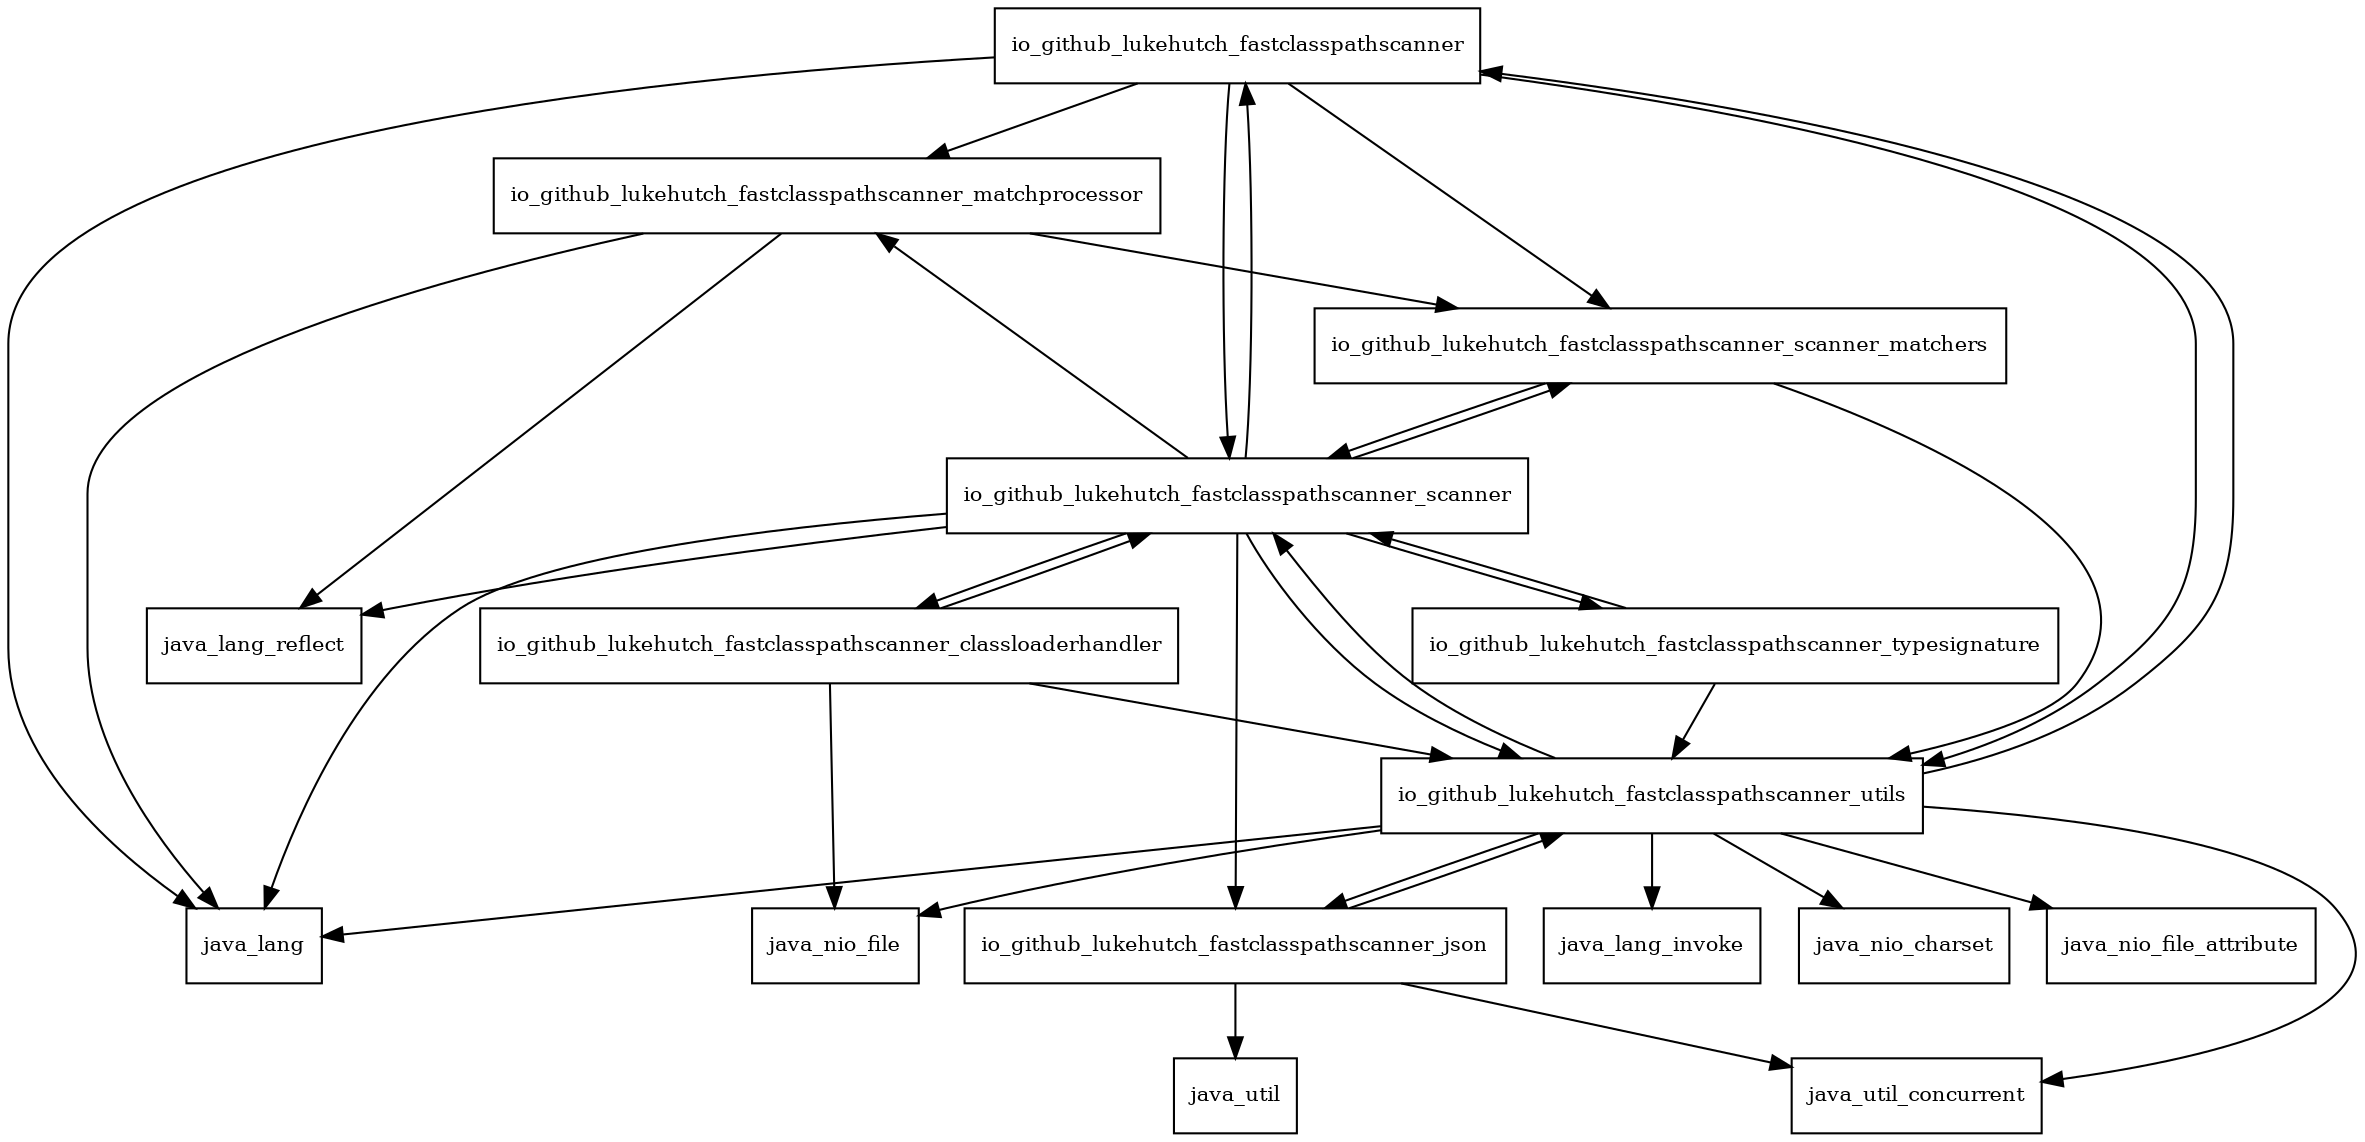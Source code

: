 digraph fast_classpath_scanner_3_1_13_package_dependencies {
  node [shape = box, fontsize=10.0];
  io_github_lukehutch_fastclasspathscanner -> io_github_lukehutch_fastclasspathscanner_matchprocessor;
  io_github_lukehutch_fastclasspathscanner -> io_github_lukehutch_fastclasspathscanner_scanner;
  io_github_lukehutch_fastclasspathscanner -> io_github_lukehutch_fastclasspathscanner_scanner_matchers;
  io_github_lukehutch_fastclasspathscanner -> io_github_lukehutch_fastclasspathscanner_utils;
  io_github_lukehutch_fastclasspathscanner -> java_lang;
  io_github_lukehutch_fastclasspathscanner_classloaderhandler -> io_github_lukehutch_fastclasspathscanner_scanner;
  io_github_lukehutch_fastclasspathscanner_classloaderhandler -> io_github_lukehutch_fastclasspathscanner_utils;
  io_github_lukehutch_fastclasspathscanner_classloaderhandler -> java_nio_file;
  io_github_lukehutch_fastclasspathscanner_json -> io_github_lukehutch_fastclasspathscanner_utils;
  io_github_lukehutch_fastclasspathscanner_json -> java_util;
  io_github_lukehutch_fastclasspathscanner_json -> java_util_concurrent;
  io_github_lukehutch_fastclasspathscanner_matchprocessor -> io_github_lukehutch_fastclasspathscanner_scanner_matchers;
  io_github_lukehutch_fastclasspathscanner_matchprocessor -> java_lang;
  io_github_lukehutch_fastclasspathscanner_matchprocessor -> java_lang_reflect;
  io_github_lukehutch_fastclasspathscanner_scanner -> io_github_lukehutch_fastclasspathscanner;
  io_github_lukehutch_fastclasspathscanner_scanner -> io_github_lukehutch_fastclasspathscanner_classloaderhandler;
  io_github_lukehutch_fastclasspathscanner_scanner -> io_github_lukehutch_fastclasspathscanner_json;
  io_github_lukehutch_fastclasspathscanner_scanner -> io_github_lukehutch_fastclasspathscanner_matchprocessor;
  io_github_lukehutch_fastclasspathscanner_scanner -> io_github_lukehutch_fastclasspathscanner_scanner_matchers;
  io_github_lukehutch_fastclasspathscanner_scanner -> io_github_lukehutch_fastclasspathscanner_typesignature;
  io_github_lukehutch_fastclasspathscanner_scanner -> io_github_lukehutch_fastclasspathscanner_utils;
  io_github_lukehutch_fastclasspathscanner_scanner -> java_lang;
  io_github_lukehutch_fastclasspathscanner_scanner -> java_lang_reflect;
  io_github_lukehutch_fastclasspathscanner_scanner_matchers -> io_github_lukehutch_fastclasspathscanner_scanner;
  io_github_lukehutch_fastclasspathscanner_scanner_matchers -> io_github_lukehutch_fastclasspathscanner_utils;
  io_github_lukehutch_fastclasspathscanner_typesignature -> io_github_lukehutch_fastclasspathscanner_scanner;
  io_github_lukehutch_fastclasspathscanner_typesignature -> io_github_lukehutch_fastclasspathscanner_utils;
  io_github_lukehutch_fastclasspathscanner_utils -> io_github_lukehutch_fastclasspathscanner;
  io_github_lukehutch_fastclasspathscanner_utils -> io_github_lukehutch_fastclasspathscanner_json;
  io_github_lukehutch_fastclasspathscanner_utils -> io_github_lukehutch_fastclasspathscanner_scanner;
  io_github_lukehutch_fastclasspathscanner_utils -> java_lang;
  io_github_lukehutch_fastclasspathscanner_utils -> java_lang_invoke;
  io_github_lukehutch_fastclasspathscanner_utils -> java_nio_charset;
  io_github_lukehutch_fastclasspathscanner_utils -> java_nio_file;
  io_github_lukehutch_fastclasspathscanner_utils -> java_nio_file_attribute;
  io_github_lukehutch_fastclasspathscanner_utils -> java_util_concurrent;
}
